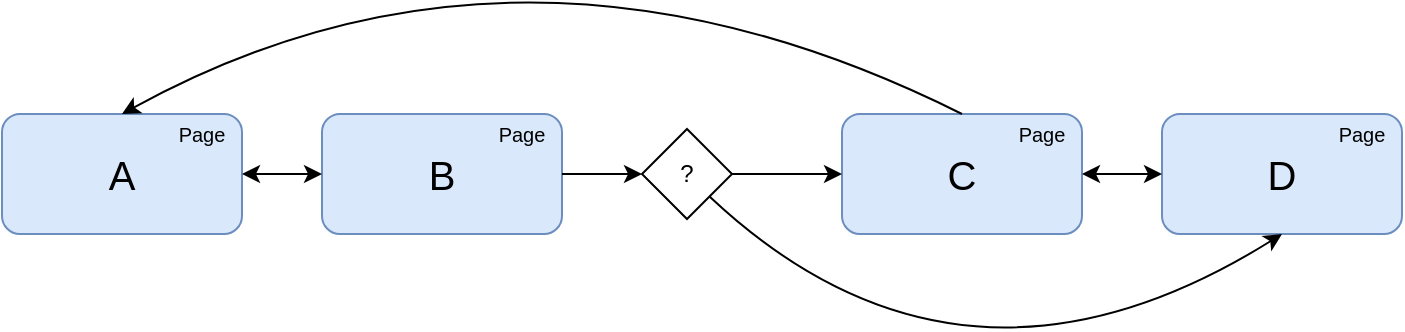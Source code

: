 <mxfile version="14.8.5" type="google"><diagram id="t48MuXyL0Y2lbjoITKsQ" name="Page-1"><mxGraphModel dx="1350" dy="926" grid="1" gridSize="10" guides="1" tooltips="1" connect="1" arrows="1" fold="1" page="1" pageScale="1" pageWidth="780" pageHeight="250" math="0" shadow="0"><root><mxCell id="0"/><mxCell id="1" parent="0"/><mxCell id="3qWWSyU8vFrBZ3PEqU7v-1" value="A" style="rounded=1;whiteSpace=wrap;html=1;fillColor=#dae8fc;strokeColor=#6c8ebf;fontStyle=0;fontSize=20;" vertex="1" parent="1"><mxGeometry x="40" y="100" width="120" height="60" as="geometry"/></mxCell><mxCell id="3qWWSyU8vFrBZ3PEqU7v-2" value="B" style="rounded=1;whiteSpace=wrap;html=1;fillColor=#dae8fc;strokeColor=#6c8ebf;fontStyle=0;fontSize=20;" vertex="1" parent="1"><mxGeometry x="200" y="100" width="120" height="60" as="geometry"/></mxCell><mxCell id="3qWWSyU8vFrBZ3PEqU7v-3" value="C" style="rounded=1;whiteSpace=wrap;html=1;fillColor=#dae8fc;strokeColor=#6c8ebf;fontStyle=0;fontSize=20;" vertex="1" parent="1"><mxGeometry x="460" y="100" width="120" height="60" as="geometry"/></mxCell><mxCell id="3qWWSyU8vFrBZ3PEqU7v-7" value="D" style="rounded=1;whiteSpace=wrap;html=1;fillColor=#dae8fc;strokeColor=#6c8ebf;fontStyle=0;fontSize=20;" vertex="1" parent="1"><mxGeometry x="620" y="100" width="120" height="60" as="geometry"/></mxCell><mxCell id="3qWWSyU8vFrBZ3PEqU7v-8" value="" style="curved=1;endArrow=classic;html=1;exitX=0.5;exitY=0;exitDx=0;exitDy=0;entryX=0.5;entryY=0;entryDx=0;entryDy=0;" edge="1" parent="1" source="3qWWSyU8vFrBZ3PEqU7v-3" target="3qWWSyU8vFrBZ3PEqU7v-1"><mxGeometry width="50" height="50" relative="1" as="geometry"><mxPoint x="330" y="50" as="sourcePoint"/><mxPoint x="380" as="targetPoint"/><Array as="points"><mxPoint x="300" y="-10"/></Array></mxGeometry></mxCell><mxCell id="3qWWSyU8vFrBZ3PEqU7v-9" value="?" style="rhombus;whiteSpace=wrap;html=1;" vertex="1" parent="1"><mxGeometry x="360" y="107.5" width="45" height="45" as="geometry"/></mxCell><mxCell id="3qWWSyU8vFrBZ3PEqU7v-10" value="" style="endArrow=classic;html=1;exitX=1;exitY=0.5;exitDx=0;exitDy=0;entryX=0;entryY=0.5;entryDx=0;entryDy=0;" edge="1" parent="1" source="3qWWSyU8vFrBZ3PEqU7v-2" target="3qWWSyU8vFrBZ3PEqU7v-9"><mxGeometry width="50" height="50" relative="1" as="geometry"><mxPoint x="390" y="280" as="sourcePoint"/><mxPoint x="440" y="230" as="targetPoint"/></mxGeometry></mxCell><mxCell id="3qWWSyU8vFrBZ3PEqU7v-11" value="" style="endArrow=classic;html=1;exitX=1;exitY=0.5;exitDx=0;exitDy=0;entryX=0;entryY=0.5;entryDx=0;entryDy=0;" edge="1" parent="1" source="3qWWSyU8vFrBZ3PEqU7v-9" target="3qWWSyU8vFrBZ3PEqU7v-3"><mxGeometry width="50" height="50" relative="1" as="geometry"><mxPoint x="390" y="280" as="sourcePoint"/><mxPoint x="440" y="230" as="targetPoint"/></mxGeometry></mxCell><mxCell id="3qWWSyU8vFrBZ3PEqU7v-12" value="" style="curved=1;endArrow=classic;html=1;exitX=1;exitY=1;exitDx=0;exitDy=0;entryX=0.5;entryY=1;entryDx=0;entryDy=0;" edge="1" parent="1" source="3qWWSyU8vFrBZ3PEqU7v-9" target="3qWWSyU8vFrBZ3PEqU7v-7"><mxGeometry width="50" height="50" relative="1" as="geometry"><mxPoint x="390" y="280" as="sourcePoint"/><mxPoint x="440" y="230" as="targetPoint"/><Array as="points"><mxPoint x="520" y="260"/></Array></mxGeometry></mxCell><mxCell id="3qWWSyU8vFrBZ3PEqU7v-13" value="" style="endArrow=classic;startArrow=classic;html=1;exitX=1;exitY=0.5;exitDx=0;exitDy=0;entryX=0;entryY=0.5;entryDx=0;entryDy=0;" edge="1" parent="1" source="3qWWSyU8vFrBZ3PEqU7v-3" target="3qWWSyU8vFrBZ3PEqU7v-7"><mxGeometry width="50" height="50" relative="1" as="geometry"><mxPoint x="450" y="330" as="sourcePoint"/><mxPoint x="500" y="280" as="targetPoint"/></mxGeometry></mxCell><mxCell id="3qWWSyU8vFrBZ3PEqU7v-14" value="" style="endArrow=classic;startArrow=classic;html=1;exitX=1;exitY=0.5;exitDx=0;exitDy=0;entryX=0;entryY=0.5;entryDx=0;entryDy=0;" edge="1" parent="1" source="3qWWSyU8vFrBZ3PEqU7v-1" target="3qWWSyU8vFrBZ3PEqU7v-2"><mxGeometry width="50" height="50" relative="1" as="geometry"><mxPoint x="150" y="300" as="sourcePoint"/><mxPoint x="200" y="250" as="targetPoint"/></mxGeometry></mxCell><mxCell id="3qWWSyU8vFrBZ3PEqU7v-17" value="&lt;font style=&quot;font-size: 10px&quot;&gt;Page&lt;/font&gt;" style="text;html=1;strokeColor=none;fillColor=none;align=center;verticalAlign=middle;whiteSpace=wrap;rounded=0;fontSize=9;" vertex="1" parent="1"><mxGeometry x="280" y="100" width="40" height="20" as="geometry"/></mxCell><mxCell id="3qWWSyU8vFrBZ3PEqU7v-21" value="&lt;font style=&quot;font-size: 10px&quot;&gt;Page&lt;/font&gt;" style="text;html=1;strokeColor=none;fillColor=none;align=center;verticalAlign=middle;whiteSpace=wrap;rounded=0;fontSize=9;" vertex="1" parent="1"><mxGeometry x="120" y="100" width="40" height="20" as="geometry"/></mxCell><mxCell id="3qWWSyU8vFrBZ3PEqU7v-22" value="&lt;font style=&quot;font-size: 10px&quot;&gt;Page&lt;/font&gt;" style="text;html=1;strokeColor=none;fillColor=none;align=center;verticalAlign=middle;whiteSpace=wrap;rounded=0;fontSize=9;" vertex="1" parent="1"><mxGeometry x="540" y="100" width="40" height="20" as="geometry"/></mxCell><mxCell id="3qWWSyU8vFrBZ3PEqU7v-23" value="&lt;font style=&quot;font-size: 10px&quot;&gt;Page&lt;/font&gt;" style="text;html=1;strokeColor=none;fillColor=none;align=center;verticalAlign=middle;whiteSpace=wrap;rounded=0;fontSize=9;" vertex="1" parent="1"><mxGeometry x="700" y="100" width="40" height="20" as="geometry"/></mxCell></root></mxGraphModel></diagram></mxfile>